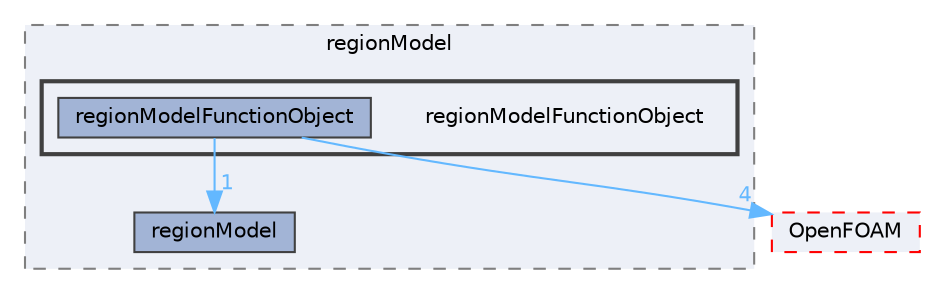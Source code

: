 digraph "src/regionModels/regionModel/regionModelFunctionObject"
{
 // LATEX_PDF_SIZE
  bgcolor="transparent";
  edge [fontname=Helvetica,fontsize=10,labelfontname=Helvetica,labelfontsize=10];
  node [fontname=Helvetica,fontsize=10,shape=box,height=0.2,width=0.4];
  compound=true
  subgraph clusterdir_e1879fa133c4c7d7be31da46fdc26b53 {
    graph [ bgcolor="#edf0f7", pencolor="grey50", label="regionModel", fontname=Helvetica,fontsize=10 style="filled,dashed", URL="dir_e1879fa133c4c7d7be31da46fdc26b53.html",tooltip=""]
  dir_9def0c2234ad5b9415d4c89f24e8e942 [label="regionModel", fillcolor="#a2b4d6", color="grey25", style="filled", URL="dir_9def0c2234ad5b9415d4c89f24e8e942.html",tooltip=""];
  subgraph clusterdir_20c1d0d82e141075254a9c9d121384c9 {
    graph [ bgcolor="#edf0f7", pencolor="grey25", label="", fontname=Helvetica,fontsize=10 style="filled,bold", URL="dir_20c1d0d82e141075254a9c9d121384c9.html",tooltip=""]
    dir_20c1d0d82e141075254a9c9d121384c9 [shape=plaintext, label="regionModelFunctionObject"];
  dir_1f4087e287de573e4dc4e64e35275f57 [label="regionModelFunctionObject", fillcolor="#a2b4d6", color="grey25", style="filled", URL="dir_1f4087e287de573e4dc4e64e35275f57.html",tooltip=""];
  }
  }
  dir_c5473ff19b20e6ec4dfe5c310b3778a8 [label="OpenFOAM", fillcolor="#edf0f7", color="red", style="filled,dashed", URL="dir_c5473ff19b20e6ec4dfe5c310b3778a8.html",tooltip=""];
  dir_1f4087e287de573e4dc4e64e35275f57->dir_9def0c2234ad5b9415d4c89f24e8e942 [headlabel="1", labeldistance=1.5 headhref="dir_003294_003291.html" href="dir_003294_003291.html" color="steelblue1" fontcolor="steelblue1"];
  dir_1f4087e287de573e4dc4e64e35275f57->dir_c5473ff19b20e6ec4dfe5c310b3778a8 [headlabel="4", labeldistance=1.5 headhref="dir_003294_002695.html" href="dir_003294_002695.html" color="steelblue1" fontcolor="steelblue1"];
}
